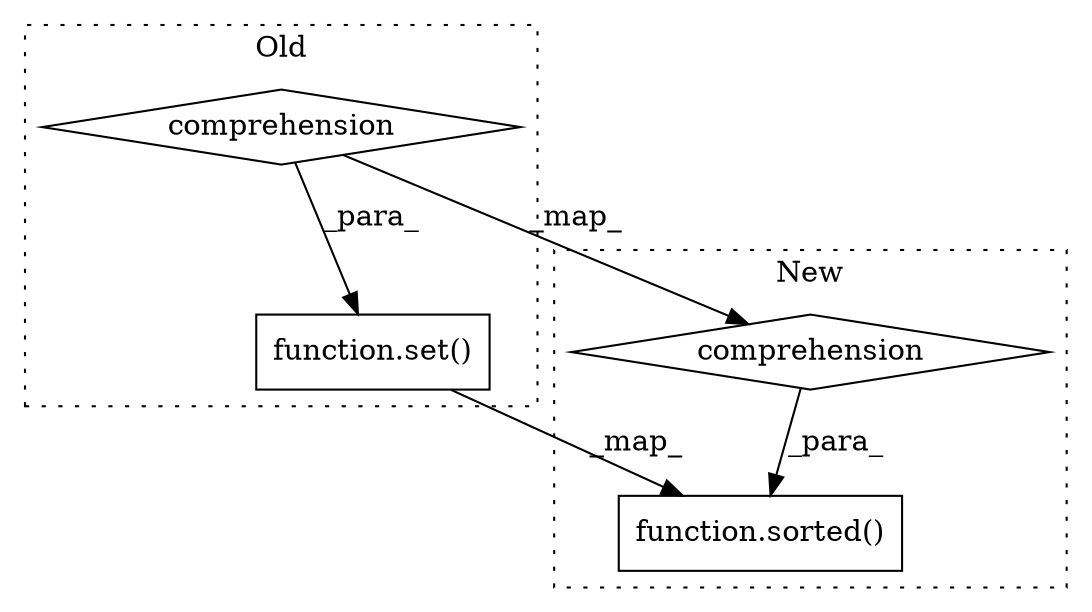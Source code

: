 digraph G {
subgraph cluster0 {
1 [label="function.set()" a="75" s="1063,1110" l="4,1" shape="box"];
3 [label="comprehension" a="45" s="1086" l="3" shape="diamond"];
label = "Old";
style="dotted";
}
subgraph cluster1 {
2 [label="function.sorted()" a="75" s="1811,1861" l="7,1" shape="box"];
4 [label="comprehension" a="45" s="1837" l="3" shape="diamond"];
label = "New";
style="dotted";
}
1 -> 2 [label="_map_"];
3 -> 4 [label="_map_"];
3 -> 1 [label="_para_"];
4 -> 2 [label="_para_"];
}